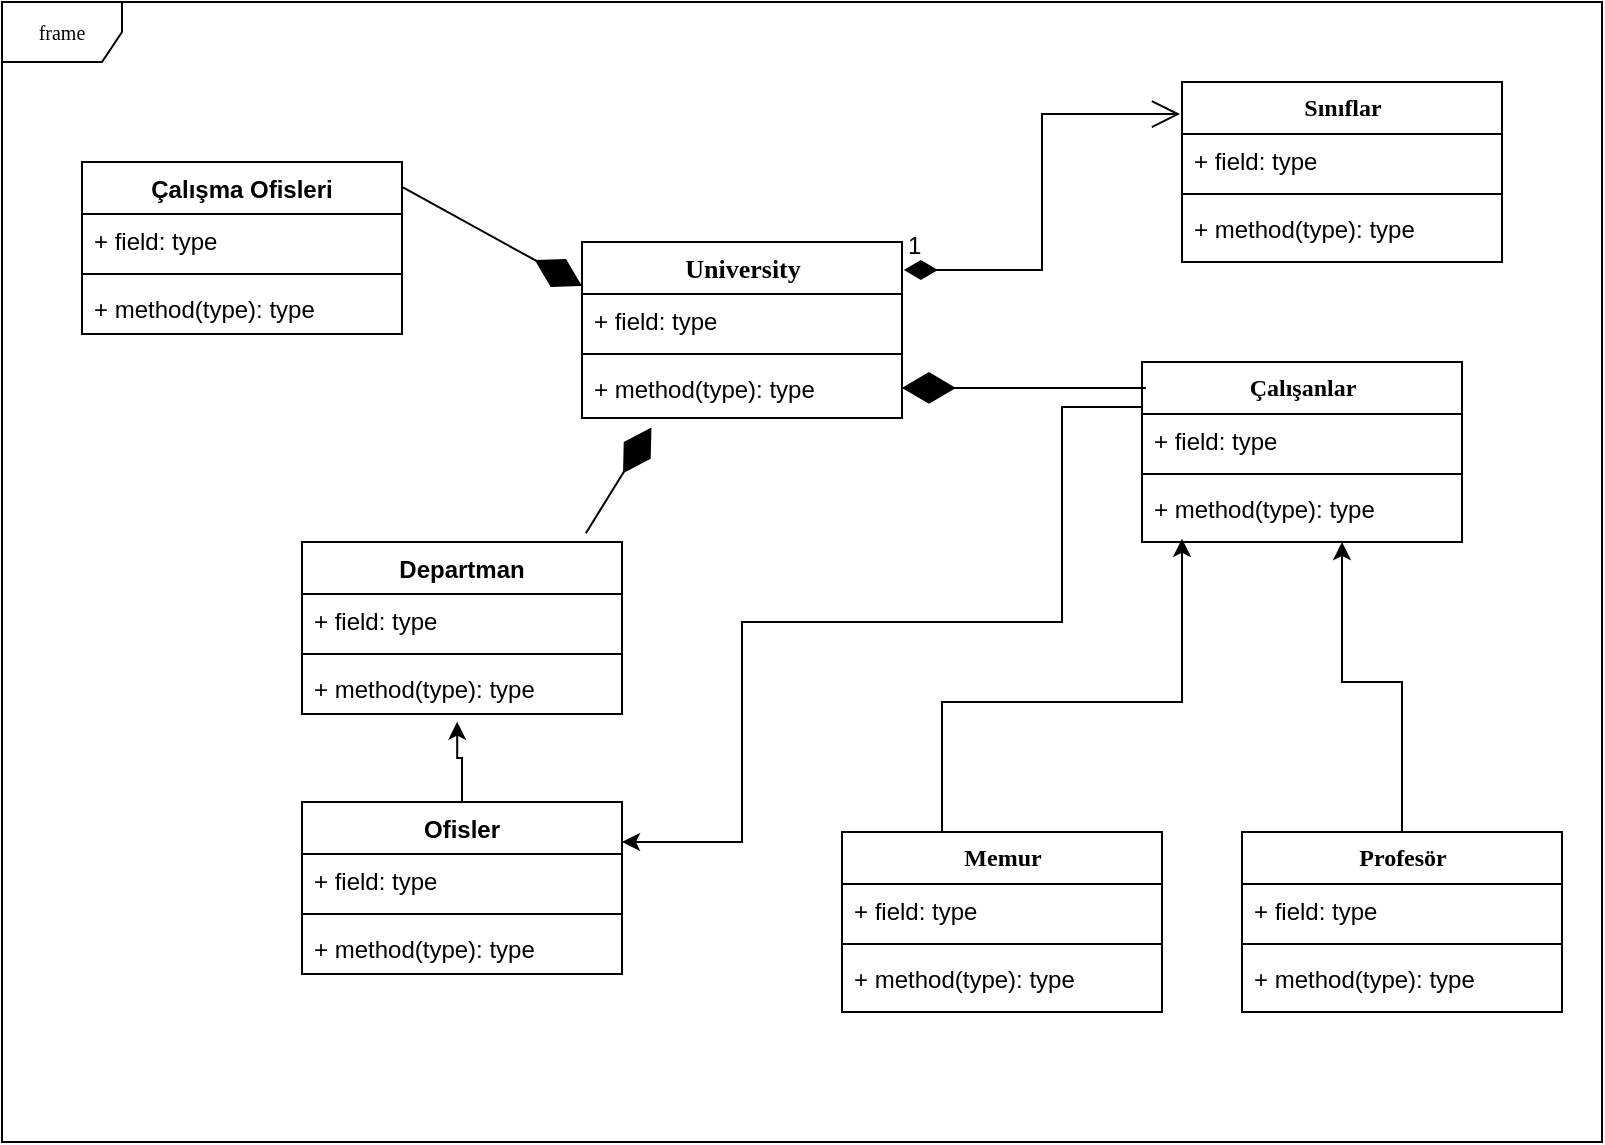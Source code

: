 <mxfile version="20.2.8" type="github">
  <diagram name="Page-1" id="c4acf3e9-155e-7222-9cf6-157b1a14988f">
    <mxGraphModel dx="1171" dy="693" grid="1" gridSize="10" guides="1" tooltips="1" connect="1" arrows="1" fold="1" page="1" pageScale="1" pageWidth="850" pageHeight="1100" background="none" math="0" shadow="0">
      <root>
        <mxCell id="0" />
        <mxCell id="1" parent="0" />
        <mxCell id="17acba5748e5396b-1" value="frame" style="shape=umlFrame;whiteSpace=wrap;html=1;rounded=0;shadow=0;comic=0;labelBackgroundColor=none;strokeWidth=1;fontFamily=Verdana;fontSize=10;align=center;" parent="1" vertex="1">
          <mxGeometry x="50" width="800" height="570" as="geometry" />
        </mxCell>
        <mxCell id="17acba5748e5396b-20" value="&lt;b&gt;&lt;font style=&quot;font-size: 13px;&quot;&gt;University&lt;/font&gt;&lt;/b&gt;" style="swimlane;html=1;fontStyle=0;childLayout=stackLayout;horizontal=1;startSize=26;fillColor=none;horizontalStack=0;resizeParent=1;resizeLast=0;collapsible=1;marginBottom=0;swimlaneFillColor=#ffffff;rounded=0;shadow=0;comic=0;labelBackgroundColor=none;strokeWidth=1;fontFamily=Verdana;fontSize=10;align=center;" parent="1" vertex="1">
          <mxGeometry x="340" y="120" width="160" height="88" as="geometry" />
        </mxCell>
        <mxCell id="17acba5748e5396b-21" value="+ field: type" style="text;html=1;strokeColor=none;fillColor=none;align=left;verticalAlign=top;spacingLeft=4;spacingRight=4;whiteSpace=wrap;overflow=hidden;rotatable=0;points=[[0,0.5],[1,0.5]];portConstraint=eastwest;" parent="17acba5748e5396b-20" vertex="1">
          <mxGeometry y="26" width="160" height="26" as="geometry" />
        </mxCell>
        <mxCell id="6yShUicZPVfgo2etdl5V-5" value="" style="line;strokeWidth=1;fillColor=none;align=left;verticalAlign=middle;spacingTop=-1;spacingLeft=3;spacingRight=3;rotatable=0;labelPosition=right;points=[];portConstraint=eastwest;strokeColor=inherit;" vertex="1" parent="17acba5748e5396b-20">
          <mxGeometry y="52" width="160" height="8" as="geometry" />
        </mxCell>
        <mxCell id="6yShUicZPVfgo2etdl5V-6" value="+ method(type): type" style="text;strokeColor=none;fillColor=none;align=left;verticalAlign=top;spacingLeft=4;spacingRight=4;overflow=hidden;rotatable=0;points=[[0,0.5],[1,0.5]];portConstraint=eastwest;" vertex="1" parent="17acba5748e5396b-20">
          <mxGeometry y="60" width="160" height="26" as="geometry" />
        </mxCell>
        <mxCell id="17acba5748e5396b-30" value="&lt;b&gt;&lt;font style=&quot;font-size: 12px;&quot;&gt;Sınıflar&lt;/font&gt;&lt;/b&gt;" style="swimlane;html=1;fontStyle=0;childLayout=stackLayout;horizontal=1;startSize=26;fillColor=none;horizontalStack=0;resizeParent=1;resizeLast=0;collapsible=1;marginBottom=0;swimlaneFillColor=#ffffff;rounded=0;shadow=0;comic=0;labelBackgroundColor=none;strokeWidth=1;fontFamily=Verdana;fontSize=10;align=center;" parent="1" vertex="1">
          <mxGeometry x="640" y="40" width="160" height="90" as="geometry" />
        </mxCell>
        <mxCell id="17acba5748e5396b-31" value="+ field: type" style="text;html=1;strokeColor=none;fillColor=none;align=left;verticalAlign=top;spacingLeft=4;spacingRight=4;whiteSpace=wrap;overflow=hidden;rotatable=0;points=[[0,0.5],[1,0.5]];portConstraint=eastwest;" parent="17acba5748e5396b-30" vertex="1">
          <mxGeometry y="26" width="160" height="26" as="geometry" />
        </mxCell>
        <mxCell id="6yShUicZPVfgo2etdl5V-12" value="" style="line;strokeWidth=1;fillColor=none;align=left;verticalAlign=middle;spacingTop=-1;spacingLeft=3;spacingRight=3;rotatable=0;labelPosition=right;points=[];portConstraint=eastwest;strokeColor=inherit;fontSize=12;" vertex="1" parent="17acba5748e5396b-30">
          <mxGeometry y="52" width="160" height="8" as="geometry" />
        </mxCell>
        <mxCell id="6yShUicZPVfgo2etdl5V-13" value="+ method(type): type" style="text;strokeColor=none;fillColor=none;align=left;verticalAlign=top;spacingLeft=4;spacingRight=4;overflow=hidden;rotatable=0;points=[[0,0.5],[1,0.5]];portConstraint=eastwest;" vertex="1" parent="17acba5748e5396b-30">
          <mxGeometry y="60" width="160" height="26" as="geometry" />
        </mxCell>
        <mxCell id="6yShUicZPVfgo2etdl5V-1" value="Çalışma Ofisleri" style="swimlane;fontStyle=1;align=center;verticalAlign=top;childLayout=stackLayout;horizontal=1;startSize=26;horizontalStack=0;resizeParent=1;resizeParentMax=0;resizeLast=0;collapsible=1;marginBottom=0;" vertex="1" parent="1">
          <mxGeometry x="90" y="80" width="160" height="86" as="geometry" />
        </mxCell>
        <mxCell id="6yShUicZPVfgo2etdl5V-2" value="+ field: type" style="text;strokeColor=none;fillColor=none;align=left;verticalAlign=top;spacingLeft=4;spacingRight=4;overflow=hidden;rotatable=0;points=[[0,0.5],[1,0.5]];portConstraint=eastwest;" vertex="1" parent="6yShUicZPVfgo2etdl5V-1">
          <mxGeometry y="26" width="160" height="26" as="geometry" />
        </mxCell>
        <mxCell id="6yShUicZPVfgo2etdl5V-3" value="" style="line;strokeWidth=1;fillColor=none;align=left;verticalAlign=middle;spacingTop=-1;spacingLeft=3;spacingRight=3;rotatable=0;labelPosition=right;points=[];portConstraint=eastwest;strokeColor=inherit;" vertex="1" parent="6yShUicZPVfgo2etdl5V-1">
          <mxGeometry y="52" width="160" height="8" as="geometry" />
        </mxCell>
        <mxCell id="6yShUicZPVfgo2etdl5V-4" value="+ method(type): type" style="text;strokeColor=none;fillColor=none;align=left;verticalAlign=top;spacingLeft=4;spacingRight=4;overflow=hidden;rotatable=0;points=[[0,0.5],[1,0.5]];portConstraint=eastwest;" vertex="1" parent="6yShUicZPVfgo2etdl5V-1">
          <mxGeometry y="60" width="160" height="26" as="geometry" />
        </mxCell>
        <mxCell id="6yShUicZPVfgo2etdl5V-7" value="Departman" style="swimlane;fontStyle=1;align=center;verticalAlign=top;childLayout=stackLayout;horizontal=1;startSize=26;horizontalStack=0;resizeParent=1;resizeParentMax=0;resizeLast=0;collapsible=1;marginBottom=0;" vertex="1" parent="1">
          <mxGeometry x="200" y="270" width="160" height="86" as="geometry" />
        </mxCell>
        <mxCell id="6yShUicZPVfgo2etdl5V-8" value="+ field: type" style="text;strokeColor=none;fillColor=none;align=left;verticalAlign=top;spacingLeft=4;spacingRight=4;overflow=hidden;rotatable=0;points=[[0,0.5],[1,0.5]];portConstraint=eastwest;" vertex="1" parent="6yShUicZPVfgo2etdl5V-7">
          <mxGeometry y="26" width="160" height="26" as="geometry" />
        </mxCell>
        <mxCell id="6yShUicZPVfgo2etdl5V-9" value="" style="line;strokeWidth=1;fillColor=none;align=left;verticalAlign=middle;spacingTop=-1;spacingLeft=3;spacingRight=3;rotatable=0;labelPosition=right;points=[];portConstraint=eastwest;strokeColor=inherit;" vertex="1" parent="6yShUicZPVfgo2etdl5V-7">
          <mxGeometry y="52" width="160" height="8" as="geometry" />
        </mxCell>
        <mxCell id="6yShUicZPVfgo2etdl5V-10" value="+ method(type): type" style="text;strokeColor=none;fillColor=none;align=left;verticalAlign=top;spacingLeft=4;spacingRight=4;overflow=hidden;rotatable=0;points=[[0,0.5],[1,0.5]];portConstraint=eastwest;" vertex="1" parent="6yShUicZPVfgo2etdl5V-7">
          <mxGeometry y="60" width="160" height="26" as="geometry" />
        </mxCell>
        <mxCell id="6yShUicZPVfgo2etdl5V-43" style="edgeStyle=orthogonalEdgeStyle;rounded=0;orthogonalLoop=1;jettySize=auto;html=1;exitX=0.5;exitY=0;exitDx=0;exitDy=0;entryX=0.485;entryY=1.148;entryDx=0;entryDy=0;entryPerimeter=0;fontSize=12;" edge="1" parent="1" source="6yShUicZPVfgo2etdl5V-14" target="6yShUicZPVfgo2etdl5V-10">
          <mxGeometry relative="1" as="geometry">
            <Array as="points">
              <mxPoint x="280" y="378" />
              <mxPoint x="278" y="378" />
            </Array>
          </mxGeometry>
        </mxCell>
        <mxCell id="6yShUicZPVfgo2etdl5V-14" value="Ofisler" style="swimlane;fontStyle=1;align=center;verticalAlign=top;childLayout=stackLayout;horizontal=1;startSize=26;horizontalStack=0;resizeParent=1;resizeParentMax=0;resizeLast=0;collapsible=1;marginBottom=0;" vertex="1" parent="1">
          <mxGeometry x="200" y="400" width="160" height="86" as="geometry" />
        </mxCell>
        <mxCell id="6yShUicZPVfgo2etdl5V-15" value="+ field: type" style="text;strokeColor=none;fillColor=none;align=left;verticalAlign=top;spacingLeft=4;spacingRight=4;overflow=hidden;rotatable=0;points=[[0,0.5],[1,0.5]];portConstraint=eastwest;" vertex="1" parent="6yShUicZPVfgo2etdl5V-14">
          <mxGeometry y="26" width="160" height="26" as="geometry" />
        </mxCell>
        <mxCell id="6yShUicZPVfgo2etdl5V-16" value="" style="line;strokeWidth=1;fillColor=none;align=left;verticalAlign=middle;spacingTop=-1;spacingLeft=3;spacingRight=3;rotatable=0;labelPosition=right;points=[];portConstraint=eastwest;strokeColor=inherit;" vertex="1" parent="6yShUicZPVfgo2etdl5V-14">
          <mxGeometry y="52" width="160" height="8" as="geometry" />
        </mxCell>
        <mxCell id="6yShUicZPVfgo2etdl5V-17" value="+ method(type): type" style="text;strokeColor=none;fillColor=none;align=left;verticalAlign=top;spacingLeft=4;spacingRight=4;overflow=hidden;rotatable=0;points=[[0,0.5],[1,0.5]];portConstraint=eastwest;" vertex="1" parent="6yShUicZPVfgo2etdl5V-14">
          <mxGeometry y="60" width="160" height="26" as="geometry" />
        </mxCell>
        <mxCell id="6yShUicZPVfgo2etdl5V-44" style="edgeStyle=orthogonalEdgeStyle;rounded=0;orthogonalLoop=1;jettySize=auto;html=1;exitX=0;exitY=0.25;exitDx=0;exitDy=0;entryX=1;entryY=-0.231;entryDx=0;entryDy=0;entryPerimeter=0;fontSize=12;" edge="1" parent="1" source="6yShUicZPVfgo2etdl5V-18" target="6yShUicZPVfgo2etdl5V-15">
          <mxGeometry relative="1" as="geometry">
            <Array as="points">
              <mxPoint x="580" y="203" />
              <mxPoint x="580" y="310" />
              <mxPoint x="420" y="310" />
              <mxPoint x="420" y="420" />
            </Array>
          </mxGeometry>
        </mxCell>
        <mxCell id="6yShUicZPVfgo2etdl5V-18" value="&lt;b&gt;&lt;font style=&quot;font-size: 12px;&quot;&gt;Çalışanlar&lt;/font&gt;&lt;/b&gt;" style="swimlane;html=1;fontStyle=0;childLayout=stackLayout;horizontal=1;startSize=26;fillColor=none;horizontalStack=0;resizeParent=1;resizeLast=0;collapsible=1;marginBottom=0;swimlaneFillColor=#ffffff;rounded=0;shadow=0;comic=0;labelBackgroundColor=none;strokeWidth=1;fontFamily=Verdana;fontSize=10;align=center;" vertex="1" parent="1">
          <mxGeometry x="620" y="180" width="160" height="90" as="geometry" />
        </mxCell>
        <mxCell id="6yShUicZPVfgo2etdl5V-19" value="+ field: type" style="text;html=1;strokeColor=none;fillColor=none;align=left;verticalAlign=top;spacingLeft=4;spacingRight=4;whiteSpace=wrap;overflow=hidden;rotatable=0;points=[[0,0.5],[1,0.5]];portConstraint=eastwest;" vertex="1" parent="6yShUicZPVfgo2etdl5V-18">
          <mxGeometry y="26" width="160" height="26" as="geometry" />
        </mxCell>
        <mxCell id="6yShUicZPVfgo2etdl5V-20" value="" style="line;strokeWidth=1;fillColor=none;align=left;verticalAlign=middle;spacingTop=-1;spacingLeft=3;spacingRight=3;rotatable=0;labelPosition=right;points=[];portConstraint=eastwest;strokeColor=inherit;fontSize=12;" vertex="1" parent="6yShUicZPVfgo2etdl5V-18">
          <mxGeometry y="52" width="160" height="8" as="geometry" />
        </mxCell>
        <mxCell id="6yShUicZPVfgo2etdl5V-21" value="+ method(type): type" style="text;strokeColor=none;fillColor=none;align=left;verticalAlign=top;spacingLeft=4;spacingRight=4;overflow=hidden;rotatable=0;points=[[0,0.5],[1,0.5]];portConstraint=eastwest;" vertex="1" parent="6yShUicZPVfgo2etdl5V-18">
          <mxGeometry y="60" width="160" height="26" as="geometry" />
        </mxCell>
        <mxCell id="6yShUicZPVfgo2etdl5V-42" style="edgeStyle=orthogonalEdgeStyle;rounded=0;orthogonalLoop=1;jettySize=auto;html=1;exitX=0.5;exitY=0;exitDx=0;exitDy=0;entryX=0.625;entryY=1.154;entryDx=0;entryDy=0;entryPerimeter=0;fontSize=12;" edge="1" parent="1" source="6yShUicZPVfgo2etdl5V-24" target="6yShUicZPVfgo2etdl5V-21">
          <mxGeometry relative="1" as="geometry">
            <Array as="points">
              <mxPoint x="750" y="340" />
              <mxPoint x="720" y="340" />
            </Array>
          </mxGeometry>
        </mxCell>
        <mxCell id="6yShUicZPVfgo2etdl5V-24" value="&lt;b&gt;&lt;font style=&quot;font-size: 12px;&quot;&gt;Profesör&lt;/font&gt;&lt;/b&gt;" style="swimlane;html=1;fontStyle=0;childLayout=stackLayout;horizontal=1;startSize=26;fillColor=none;horizontalStack=0;resizeParent=1;resizeLast=0;collapsible=1;marginBottom=0;swimlaneFillColor=#ffffff;rounded=0;shadow=0;comic=0;labelBackgroundColor=none;strokeWidth=1;fontFamily=Verdana;fontSize=10;align=center;" vertex="1" parent="1">
          <mxGeometry x="670" y="415" width="160" height="90" as="geometry" />
        </mxCell>
        <mxCell id="6yShUicZPVfgo2etdl5V-25" value="+ field: type" style="text;html=1;strokeColor=none;fillColor=none;align=left;verticalAlign=top;spacingLeft=4;spacingRight=4;whiteSpace=wrap;overflow=hidden;rotatable=0;points=[[0,0.5],[1,0.5]];portConstraint=eastwest;" vertex="1" parent="6yShUicZPVfgo2etdl5V-24">
          <mxGeometry y="26" width="160" height="26" as="geometry" />
        </mxCell>
        <mxCell id="6yShUicZPVfgo2etdl5V-26" value="" style="line;strokeWidth=1;fillColor=none;align=left;verticalAlign=middle;spacingTop=-1;spacingLeft=3;spacingRight=3;rotatable=0;labelPosition=right;points=[];portConstraint=eastwest;strokeColor=inherit;fontSize=12;" vertex="1" parent="6yShUicZPVfgo2etdl5V-24">
          <mxGeometry y="52" width="160" height="8" as="geometry" />
        </mxCell>
        <mxCell id="6yShUicZPVfgo2etdl5V-27" value="+ method(type): type" style="text;strokeColor=none;fillColor=none;align=left;verticalAlign=top;spacingLeft=4;spacingRight=4;overflow=hidden;rotatable=0;points=[[0,0.5],[1,0.5]];portConstraint=eastwest;" vertex="1" parent="6yShUicZPVfgo2etdl5V-24">
          <mxGeometry y="60" width="160" height="26" as="geometry" />
        </mxCell>
        <mxCell id="6yShUicZPVfgo2etdl5V-41" style="edgeStyle=orthogonalEdgeStyle;rounded=0;orthogonalLoop=1;jettySize=auto;html=1;exitX=0.5;exitY=0;exitDx=0;exitDy=0;entryX=0.119;entryY=1.093;entryDx=0;entryDy=0;entryPerimeter=0;fontSize=12;" edge="1" parent="1" source="6yShUicZPVfgo2etdl5V-28" target="6yShUicZPVfgo2etdl5V-21">
          <mxGeometry relative="1" as="geometry">
            <Array as="points">
              <mxPoint x="520" y="415" />
              <mxPoint x="520" y="350" />
              <mxPoint x="640" y="350" />
              <mxPoint x="640" y="268" />
            </Array>
          </mxGeometry>
        </mxCell>
        <mxCell id="6yShUicZPVfgo2etdl5V-28" value="&lt;b&gt;&lt;font style=&quot;font-size: 12px;&quot;&gt;Memur&lt;/font&gt;&lt;/b&gt;" style="swimlane;html=1;fontStyle=0;childLayout=stackLayout;horizontal=1;startSize=26;fillColor=none;horizontalStack=0;resizeParent=1;resizeLast=0;collapsible=1;marginBottom=0;swimlaneFillColor=#ffffff;rounded=0;shadow=0;comic=0;labelBackgroundColor=none;strokeWidth=1;fontFamily=Verdana;fontSize=10;align=center;" vertex="1" parent="1">
          <mxGeometry x="470" y="415" width="160" height="90" as="geometry" />
        </mxCell>
        <mxCell id="6yShUicZPVfgo2etdl5V-29" value="+ field: type" style="text;html=1;strokeColor=none;fillColor=none;align=left;verticalAlign=top;spacingLeft=4;spacingRight=4;whiteSpace=wrap;overflow=hidden;rotatable=0;points=[[0,0.5],[1,0.5]];portConstraint=eastwest;" vertex="1" parent="6yShUicZPVfgo2etdl5V-28">
          <mxGeometry y="26" width="160" height="26" as="geometry" />
        </mxCell>
        <mxCell id="6yShUicZPVfgo2etdl5V-30" value="" style="line;strokeWidth=1;fillColor=none;align=left;verticalAlign=middle;spacingTop=-1;spacingLeft=3;spacingRight=3;rotatable=0;labelPosition=right;points=[];portConstraint=eastwest;strokeColor=inherit;fontSize=12;" vertex="1" parent="6yShUicZPVfgo2etdl5V-28">
          <mxGeometry y="52" width="160" height="8" as="geometry" />
        </mxCell>
        <mxCell id="6yShUicZPVfgo2etdl5V-31" value="+ method(type): type" style="text;strokeColor=none;fillColor=none;align=left;verticalAlign=top;spacingLeft=4;spacingRight=4;overflow=hidden;rotatable=0;points=[[0,0.5],[1,0.5]];portConstraint=eastwest;" vertex="1" parent="6yShUicZPVfgo2etdl5V-28">
          <mxGeometry y="60" width="160" height="26" as="geometry" />
        </mxCell>
        <mxCell id="6yShUicZPVfgo2etdl5V-33" value="1" style="endArrow=open;html=1;endSize=12;startArrow=diamondThin;startSize=14;startFill=1;edgeStyle=orthogonalEdgeStyle;align=left;verticalAlign=bottom;rounded=0;fontSize=12;entryX=-0.006;entryY=0.178;entryDx=0;entryDy=0;entryPerimeter=0;exitX=1.006;exitY=0.159;exitDx=0;exitDy=0;exitPerimeter=0;" edge="1" parent="1" source="17acba5748e5396b-20" target="17acba5748e5396b-30">
          <mxGeometry x="-1" y="3" relative="1" as="geometry">
            <mxPoint x="510" y="84.5" as="sourcePoint" />
            <mxPoint x="670" y="84.5" as="targetPoint" />
          </mxGeometry>
        </mxCell>
        <mxCell id="6yShUicZPVfgo2etdl5V-34" value="" style="endArrow=diamondThin;endFill=1;endSize=24;html=1;rounded=0;fontSize=12;exitX=1.003;exitY=0.148;exitDx=0;exitDy=0;exitPerimeter=0;entryX=0;entryY=0.25;entryDx=0;entryDy=0;" edge="1" parent="1" source="6yShUicZPVfgo2etdl5V-1" target="17acba5748e5396b-20">
          <mxGeometry width="160" relative="1" as="geometry">
            <mxPoint x="360" y="350" as="sourcePoint" />
            <mxPoint x="520" y="350" as="targetPoint" />
          </mxGeometry>
        </mxCell>
        <mxCell id="6yShUicZPVfgo2etdl5V-39" value="" style="endArrow=diamondThin;endFill=1;endSize=24;html=1;rounded=0;fontSize=12;exitX=0.012;exitY=0.144;exitDx=0;exitDy=0;exitPerimeter=0;" edge="1" parent="1" source="6yShUicZPVfgo2etdl5V-18" target="6yShUicZPVfgo2etdl5V-6">
          <mxGeometry width="160" relative="1" as="geometry">
            <mxPoint x="360" y="330" as="sourcePoint" />
            <mxPoint x="520" y="330" as="targetPoint" />
          </mxGeometry>
        </mxCell>
        <mxCell id="6yShUicZPVfgo2etdl5V-40" value="" style="endArrow=diamondThin;endFill=1;endSize=24;html=1;rounded=0;fontSize=12;entryX=0.217;entryY=1.258;entryDx=0;entryDy=0;entryPerimeter=0;exitX=0.887;exitY=-0.051;exitDx=0;exitDy=0;exitPerimeter=0;" edge="1" parent="1" source="6yShUicZPVfgo2etdl5V-7" target="6yShUicZPVfgo2etdl5V-6">
          <mxGeometry width="160" relative="1" as="geometry">
            <mxPoint x="360" y="330" as="sourcePoint" />
            <mxPoint x="520" y="330" as="targetPoint" />
          </mxGeometry>
        </mxCell>
      </root>
    </mxGraphModel>
  </diagram>
</mxfile>
